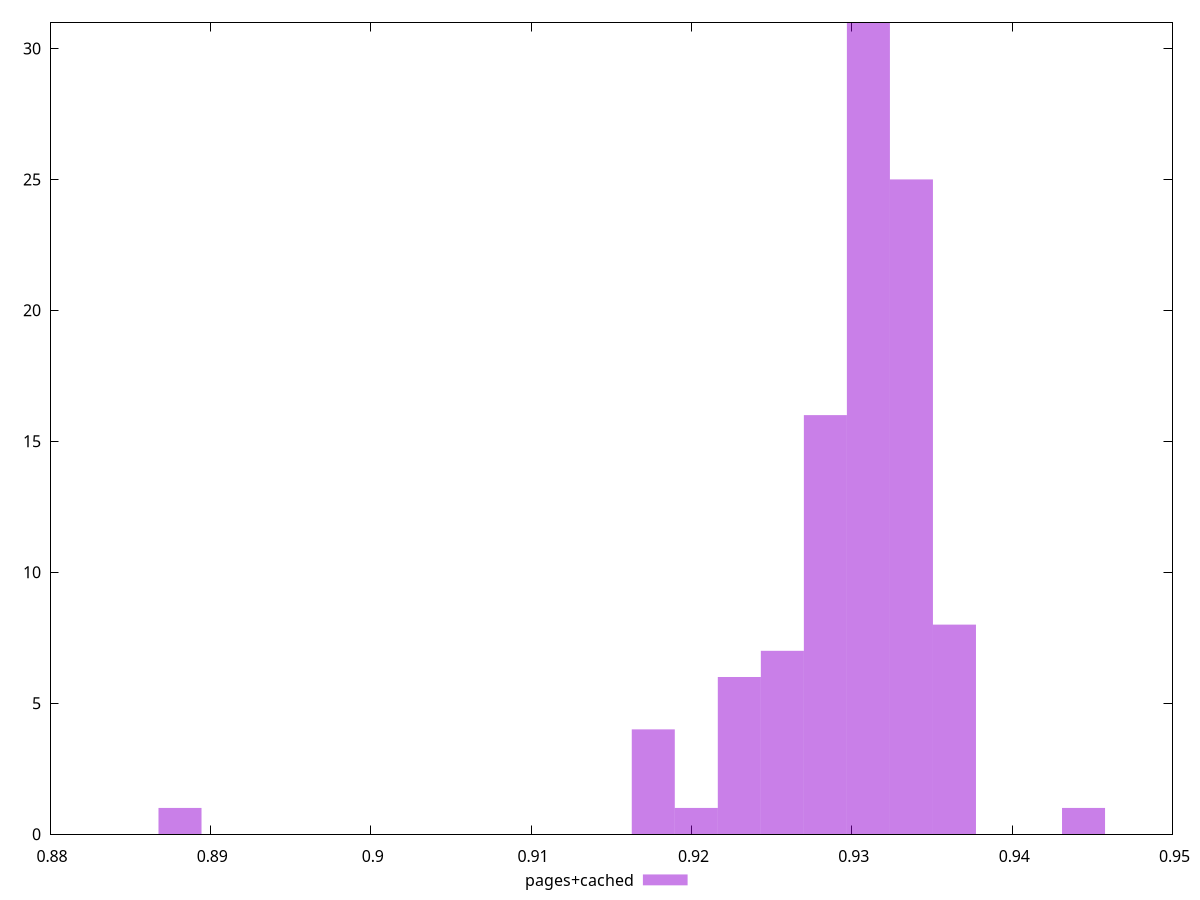 $_pagesCached <<EOF
0.9444517927850882 1
0.8881066574200687 1
0.9310362843648454 31
0.9337193860488939 25
0.9256700809967483 7
0.9176207759446027 4
0.9364024877329425 8
0.9283531826807969 16
0.9203038776286513 1
0.9229869793126998 6
EOF
set key outside below
set terminal pngcairo
set output "report_00004_2020-11-02T20-21-41.718Z/mainthread-work-breakdown/pages+cached//hist.png"
set yrange [0:31]
set boxwidth 0.002683101684048546
set style fill transparent solid 0.5 noborder
plot $_pagesCached title "pages+cached" with boxes ,